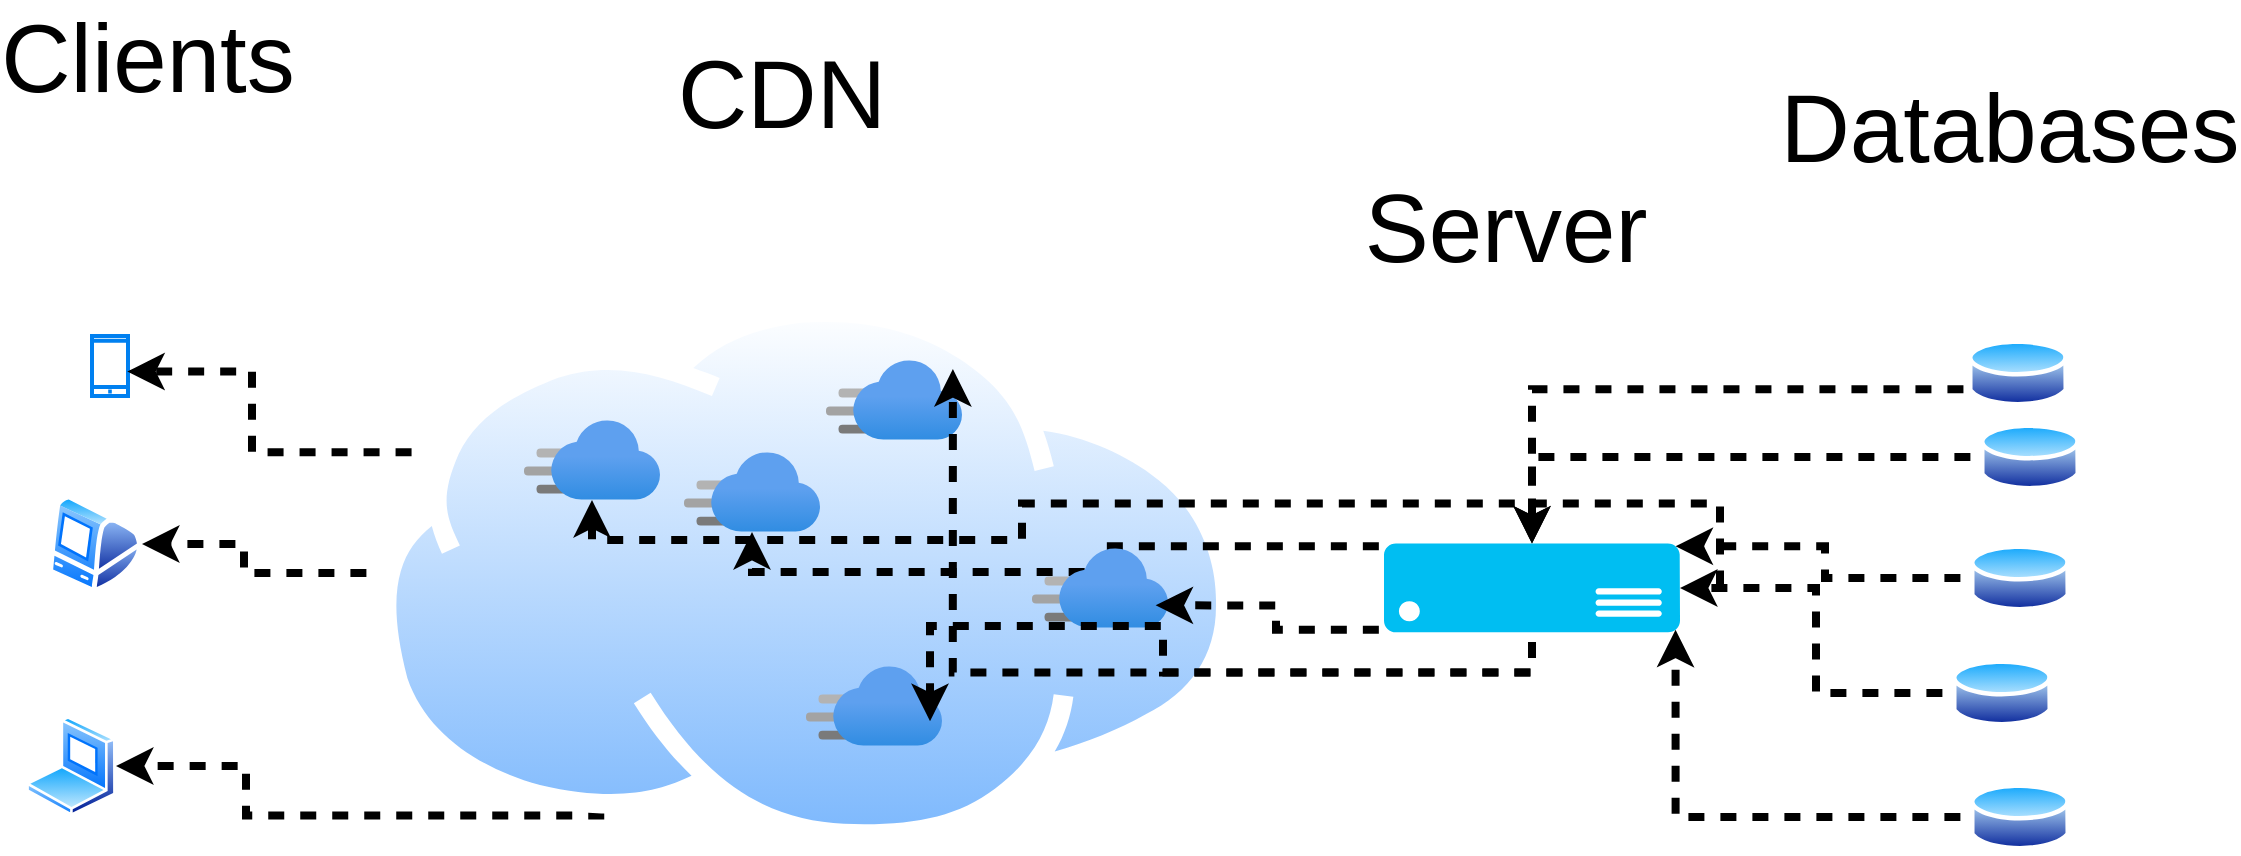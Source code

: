 <mxfile version="24.7.17">
  <diagram name="Page-1" id="kk9OrIsVJ--8-gcVoaqN">
    <mxGraphModel dx="1480" dy="759" grid="1" gridSize="1" guides="1" tooltips="1" connect="1" arrows="1" fold="1" page="1" pageScale="1" pageWidth="1169" pageHeight="827" background="none" math="0" shadow="0">
      <root>
        <mxCell id="0" />
        <mxCell id="1" parent="0" />
        <mxCell id="JphsZfE_wlzkBT58s7vu-8" value="" style="image;aspect=fixed;perimeter=ellipsePerimeter;html=1;align=center;shadow=0;dashed=0;spacingTop=3;image=img/lib/active_directory/laptop_client.svg;" vertex="1" parent="1">
          <mxGeometry x="44" y="484" width="45" height="50" as="geometry" />
        </mxCell>
        <mxCell id="JphsZfE_wlzkBT58s7vu-9" value="" style="image;aspect=fixed;perimeter=ellipsePerimeter;html=1;align=center;shadow=0;dashed=0;spacingTop=3;image=img/lib/active_directory/mac_client.svg;" vertex="1" parent="1">
          <mxGeometry x="55" y="373" width="47" height="50" as="geometry" />
        </mxCell>
        <mxCell id="JphsZfE_wlzkBT58s7vu-42" style="edgeStyle=orthogonalEdgeStyle;rounded=0;orthogonalLoop=1;jettySize=auto;html=1;exitX=0.25;exitY=1;exitDx=0;exitDy=0;entryX=1;entryY=0.5;entryDx=0;entryDy=0;flowAnimation=1;strokeWidth=4;" edge="1" parent="1" source="JphsZfE_wlzkBT58s7vu-14" target="JphsZfE_wlzkBT58s7vu-8">
          <mxGeometry relative="1" as="geometry" />
        </mxCell>
        <mxCell id="JphsZfE_wlzkBT58s7vu-43" style="edgeStyle=orthogonalEdgeStyle;rounded=0;orthogonalLoop=1;jettySize=auto;html=1;exitX=0;exitY=0.5;exitDx=0;exitDy=0;flowAnimation=1;strokeWidth=4;" edge="1" parent="1" source="JphsZfE_wlzkBT58s7vu-14" target="JphsZfE_wlzkBT58s7vu-9">
          <mxGeometry relative="1" as="geometry">
            <Array as="points">
              <mxPoint x="153" y="413" />
              <mxPoint x="153" y="398" />
            </Array>
          </mxGeometry>
        </mxCell>
        <mxCell id="JphsZfE_wlzkBT58s7vu-14" value="" style="image;aspect=fixed;perimeter=ellipsePerimeter;html=1;align=center;shadow=0;dashed=0;spacingTop=3;image=img/lib/active_directory/internet_cloud.svg;" vertex="1" parent="1">
          <mxGeometry x="219" y="277" width="430.16" height="271" as="geometry" />
        </mxCell>
        <mxCell id="JphsZfE_wlzkBT58s7vu-10" value="" style="html=1;verticalLabelPosition=bottom;align=center;labelBackgroundColor=#ffffff;verticalAlign=top;strokeWidth=2;strokeColor=#0080F0;shadow=0;dashed=0;shape=mxgraph.ios7.icons.smartphone;" vertex="1" parent="1">
          <mxGeometry x="77" y="294" width="18" height="30" as="geometry" />
        </mxCell>
        <mxCell id="JphsZfE_wlzkBT58s7vu-12" value="" style="image;aspect=fixed;perimeter=ellipsePerimeter;html=1;align=center;shadow=0;dashed=0;spacingTop=3;image=img/lib/active_directory/database.svg;" vertex="1" parent="1">
          <mxGeometry x="1016" y="516" width="50" height="37" as="geometry" />
        </mxCell>
        <mxCell id="JphsZfE_wlzkBT58s7vu-16" value="" style="image;aspect=fixed;perimeter=ellipsePerimeter;html=1;align=center;shadow=0;dashed=0;spacingTop=3;image=img/lib/active_directory/database.svg;" vertex="1" parent="1">
          <mxGeometry x="1007" y="454" width="50" height="37" as="geometry" />
        </mxCell>
        <mxCell id="JphsZfE_wlzkBT58s7vu-17" value="" style="image;aspect=fixed;perimeter=ellipsePerimeter;html=1;align=center;shadow=0;dashed=0;spacingTop=3;image=img/lib/active_directory/database.svg;" vertex="1" parent="1">
          <mxGeometry x="1016" y="396.5" width="50" height="37" as="geometry" />
        </mxCell>
        <mxCell id="JphsZfE_wlzkBT58s7vu-18" value="" style="image;aspect=fixed;perimeter=ellipsePerimeter;html=1;align=center;shadow=0;dashed=0;spacingTop=3;image=img/lib/active_directory/database.svg;" vertex="1" parent="1">
          <mxGeometry x="1021" y="336" width="50" height="37" as="geometry" />
        </mxCell>
        <mxCell id="JphsZfE_wlzkBT58s7vu-19" value="" style="image;aspect=fixed;perimeter=ellipsePerimeter;html=1;align=center;shadow=0;dashed=0;spacingTop=3;image=img/lib/active_directory/database.svg;" vertex="1" parent="1">
          <mxGeometry x="1015" y="294" width="50" height="37" as="geometry" />
        </mxCell>
        <mxCell id="JphsZfE_wlzkBT58s7vu-39" style="edgeStyle=orthogonalEdgeStyle;rounded=0;orthogonalLoop=1;jettySize=auto;html=1;exitX=0.015;exitY=0.03;exitDx=0;exitDy=0;exitPerimeter=0;flowAnimation=1;strokeWidth=4;" edge="1" parent="1" source="JphsZfE_wlzkBT58s7vu-25" target="JphsZfE_wlzkBT58s7vu-35">
          <mxGeometry relative="1" as="geometry" />
        </mxCell>
        <mxCell id="JphsZfE_wlzkBT58s7vu-40" style="edgeStyle=orthogonalEdgeStyle;rounded=0;orthogonalLoop=1;jettySize=auto;html=1;exitX=1;exitY=0.5;exitDx=0;exitDy=0;exitPerimeter=0;flowAnimation=1;strokeWidth=4;" edge="1" parent="1" source="JphsZfE_wlzkBT58s7vu-25" target="JphsZfE_wlzkBT58s7vu-30">
          <mxGeometry relative="1" as="geometry" />
        </mxCell>
        <mxCell id="JphsZfE_wlzkBT58s7vu-25" value="" style="verticalLabelPosition=bottom;html=1;verticalAlign=top;align=center;strokeColor=none;fillColor=#00BEF2;shape=mxgraph.azure.server;" vertex="1" parent="1">
          <mxGeometry x="723" y="397.8" width="148" height="44.4" as="geometry" />
        </mxCell>
        <mxCell id="JphsZfE_wlzkBT58s7vu-30" value="" style="image;aspect=fixed;html=1;points=[];align=center;fontSize=12;image=img/lib/azure2/app_services/CDN_Profiles.svg;" vertex="1" parent="1">
          <mxGeometry x="293" y="336" width="68" height="40" as="geometry" />
        </mxCell>
        <mxCell id="JphsZfE_wlzkBT58s7vu-31" value="" style="image;aspect=fixed;html=1;points=[];align=center;fontSize=12;image=img/lib/azure2/app_services/CDN_Profiles.svg;" vertex="1" parent="1">
          <mxGeometry x="434" y="459" width="68" height="40" as="geometry" />
        </mxCell>
        <mxCell id="JphsZfE_wlzkBT58s7vu-32" value="" style="image;aspect=fixed;html=1;points=[];align=center;fontSize=12;image=img/lib/azure2/app_services/CDN_Profiles.svg;" vertex="1" parent="1">
          <mxGeometry x="547" y="400" width="68" height="40" as="geometry" />
        </mxCell>
        <mxCell id="JphsZfE_wlzkBT58s7vu-33" value="" style="image;aspect=fixed;html=1;points=[];align=center;fontSize=12;image=img/lib/azure2/app_services/CDN_Profiles.svg;" vertex="1" parent="1">
          <mxGeometry x="444" y="306" width="68" height="40" as="geometry" />
        </mxCell>
        <mxCell id="JphsZfE_wlzkBT58s7vu-35" value="" style="image;aspect=fixed;html=1;points=[];align=center;fontSize=12;image=img/lib/azure2/app_services/CDN_Profiles.svg;" vertex="1" parent="1">
          <mxGeometry x="373" y="352" width="68" height="40" as="geometry" />
        </mxCell>
        <mxCell id="JphsZfE_wlzkBT58s7vu-36" style="edgeStyle=orthogonalEdgeStyle;rounded=0;orthogonalLoop=1;jettySize=auto;html=1;exitX=0.015;exitY=0.97;exitDx=0;exitDy=0;exitPerimeter=0;entryX=0.909;entryY=0.717;entryDx=0;entryDy=0;entryPerimeter=0;flowAnimation=1;strokeWidth=4;" edge="1" parent="1" source="JphsZfE_wlzkBT58s7vu-25" target="JphsZfE_wlzkBT58s7vu-32">
          <mxGeometry relative="1" as="geometry" />
        </mxCell>
        <mxCell id="JphsZfE_wlzkBT58s7vu-37" style="edgeStyle=orthogonalEdgeStyle;rounded=0;orthogonalLoop=1;jettySize=auto;html=1;exitX=0.5;exitY=1;exitDx=0;exitDy=0;exitPerimeter=0;entryX=0.912;entryY=0.689;entryDx=0;entryDy=0;entryPerimeter=0;flowAnimation=1;strokeWidth=4;" edge="1" parent="1" source="JphsZfE_wlzkBT58s7vu-25" target="JphsZfE_wlzkBT58s7vu-31">
          <mxGeometry relative="1" as="geometry" />
        </mxCell>
        <mxCell id="JphsZfE_wlzkBT58s7vu-38" style="edgeStyle=orthogonalEdgeStyle;rounded=0;orthogonalLoop=1;jettySize=auto;html=1;exitX=0.5;exitY=1;exitDx=0;exitDy=0;exitPerimeter=0;entryX=0.933;entryY=0.114;entryDx=0;entryDy=0;entryPerimeter=0;flowAnimation=1;strokeWidth=4;" edge="1" parent="1" source="JphsZfE_wlzkBT58s7vu-25" target="JphsZfE_wlzkBT58s7vu-33">
          <mxGeometry relative="1" as="geometry" />
        </mxCell>
        <mxCell id="JphsZfE_wlzkBT58s7vu-41" style="edgeStyle=orthogonalEdgeStyle;rounded=0;orthogonalLoop=1;jettySize=auto;html=1;exitX=0;exitY=0.25;exitDx=0;exitDy=0;entryX=0.981;entryY=0.592;entryDx=0;entryDy=0;entryPerimeter=0;flowAnimation=1;strokeWidth=4;" edge="1" parent="1" source="JphsZfE_wlzkBT58s7vu-14" target="JphsZfE_wlzkBT58s7vu-10">
          <mxGeometry relative="1" as="geometry" />
        </mxCell>
        <mxCell id="JphsZfE_wlzkBT58s7vu-44" style="edgeStyle=orthogonalEdgeStyle;rounded=0;orthogonalLoop=1;jettySize=auto;html=1;exitX=0;exitY=0.5;exitDx=0;exitDy=0;entryX=0.985;entryY=0.03;entryDx=0;entryDy=0;entryPerimeter=0;flowAnimation=1;strokeWidth=4;" edge="1" parent="1" source="JphsZfE_wlzkBT58s7vu-17" target="JphsZfE_wlzkBT58s7vu-25">
          <mxGeometry relative="1" as="geometry" />
        </mxCell>
        <mxCell id="JphsZfE_wlzkBT58s7vu-45" style="edgeStyle=orthogonalEdgeStyle;rounded=0;orthogonalLoop=1;jettySize=auto;html=1;exitX=0;exitY=0.5;exitDx=0;exitDy=0;entryX=1;entryY=0.5;entryDx=0;entryDy=0;entryPerimeter=0;flowAnimation=1;strokeWidth=4;" edge="1" parent="1" source="JphsZfE_wlzkBT58s7vu-16" target="JphsZfE_wlzkBT58s7vu-25">
          <mxGeometry relative="1" as="geometry" />
        </mxCell>
        <mxCell id="JphsZfE_wlzkBT58s7vu-46" style="edgeStyle=orthogonalEdgeStyle;rounded=0;orthogonalLoop=1;jettySize=auto;html=1;exitX=0;exitY=0.5;exitDx=0;exitDy=0;entryX=0.985;entryY=0.97;entryDx=0;entryDy=0;entryPerimeter=0;flowAnimation=1;strokeWidth=4;" edge="1" parent="1" source="JphsZfE_wlzkBT58s7vu-12" target="JphsZfE_wlzkBT58s7vu-25">
          <mxGeometry relative="1" as="geometry" />
        </mxCell>
        <mxCell id="JphsZfE_wlzkBT58s7vu-47" style="edgeStyle=orthogonalEdgeStyle;rounded=0;orthogonalLoop=1;jettySize=auto;html=1;exitX=0;exitY=0.75;exitDx=0;exitDy=0;entryX=0.5;entryY=0;entryDx=0;entryDy=0;entryPerimeter=0;flowAnimation=1;strokeWidth=4;" edge="1" parent="1" source="JphsZfE_wlzkBT58s7vu-19" target="JphsZfE_wlzkBT58s7vu-25">
          <mxGeometry relative="1" as="geometry" />
        </mxCell>
        <mxCell id="JphsZfE_wlzkBT58s7vu-48" style="edgeStyle=orthogonalEdgeStyle;rounded=0;orthogonalLoop=1;jettySize=auto;html=1;exitX=0;exitY=0.5;exitDx=0;exitDy=0;entryX=0.5;entryY=0;entryDx=0;entryDy=0;entryPerimeter=0;flowAnimation=1;strokeWidth=4;" edge="1" parent="1" source="JphsZfE_wlzkBT58s7vu-18" target="JphsZfE_wlzkBT58s7vu-25">
          <mxGeometry relative="1" as="geometry" />
        </mxCell>
        <mxCell id="JphsZfE_wlzkBT58s7vu-49" value="Clients" style="text;html=1;align=center;verticalAlign=middle;whiteSpace=wrap;rounded=0;fontSize=48;" vertex="1" parent="1">
          <mxGeometry x="75" y="140" width="60" height="30" as="geometry" />
        </mxCell>
        <mxCell id="JphsZfE_wlzkBT58s7vu-50" value="CDN" style="text;html=1;align=center;verticalAlign=middle;whiteSpace=wrap;rounded=0;fontSize=48;" vertex="1" parent="1">
          <mxGeometry x="373" y="158" width="98" height="30" as="geometry" />
        </mxCell>
        <mxCell id="JphsZfE_wlzkBT58s7vu-51" value="Server" style="text;html=1;align=center;verticalAlign=middle;whiteSpace=wrap;rounded=0;fontSize=48;" vertex="1" parent="1">
          <mxGeometry x="754" y="225" width="60" height="30" as="geometry" />
        </mxCell>
        <mxCell id="JphsZfE_wlzkBT58s7vu-52" value="Databases" style="text;html=1;align=center;verticalAlign=middle;whiteSpace=wrap;rounded=0;fontSize=48;" vertex="1" parent="1">
          <mxGeometry x="1006" y="175" width="60" height="30" as="geometry" />
        </mxCell>
      </root>
    </mxGraphModel>
  </diagram>
</mxfile>
